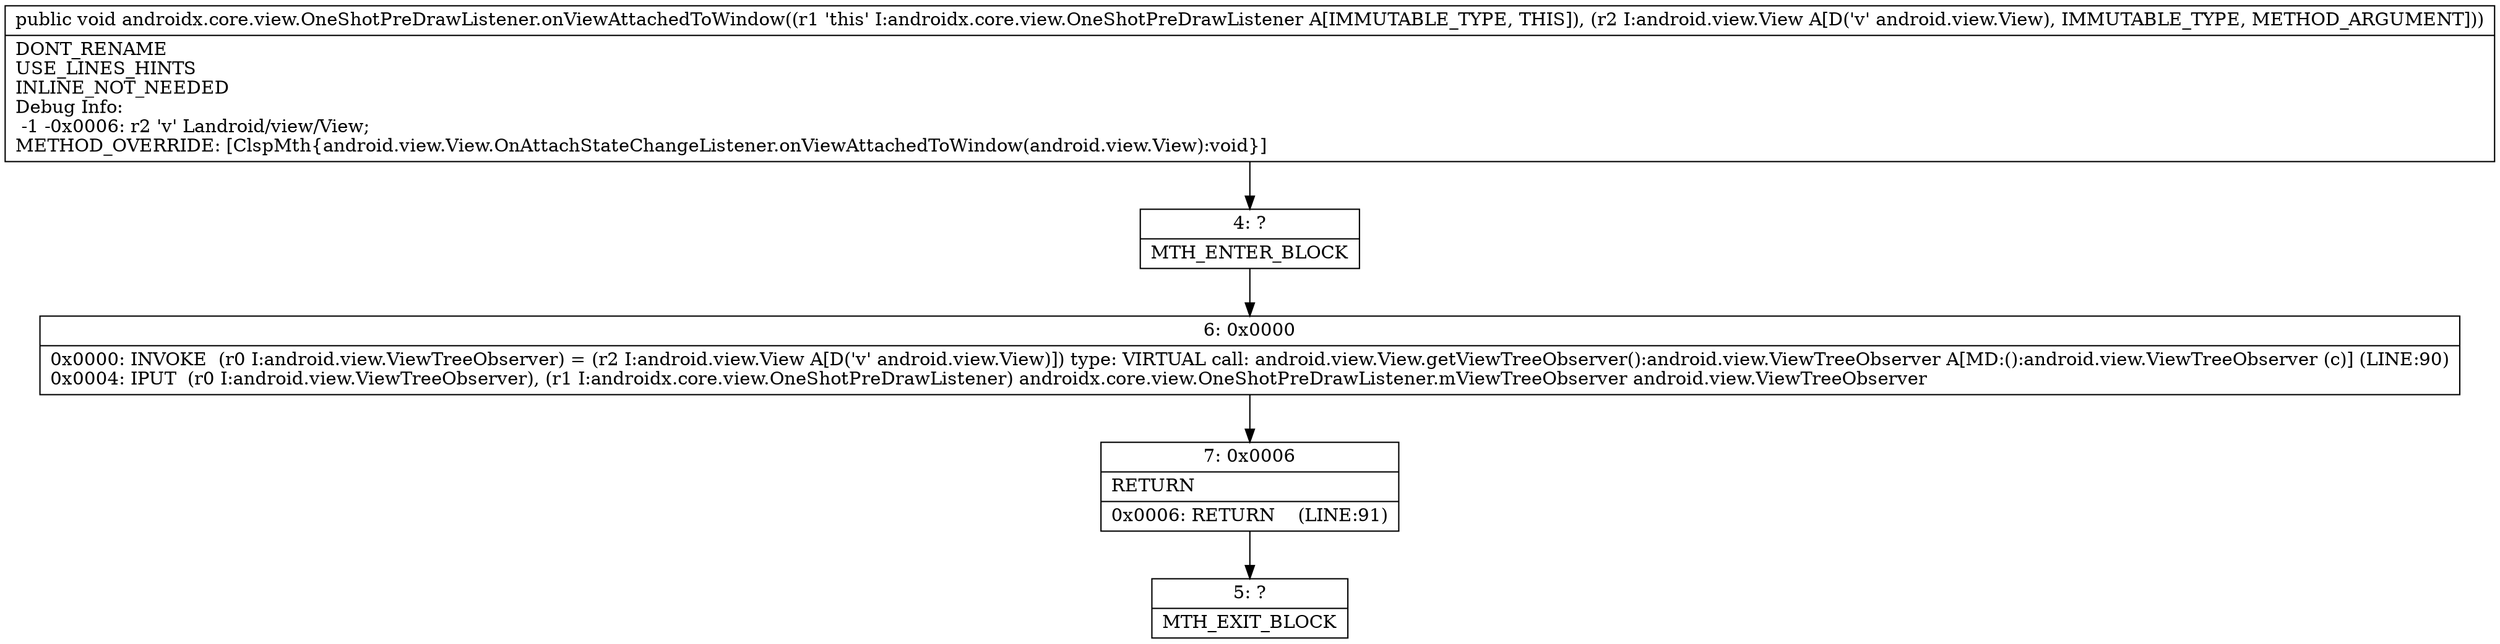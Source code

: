 digraph "CFG forandroidx.core.view.OneShotPreDrawListener.onViewAttachedToWindow(Landroid\/view\/View;)V" {
Node_4 [shape=record,label="{4\:\ ?|MTH_ENTER_BLOCK\l}"];
Node_6 [shape=record,label="{6\:\ 0x0000|0x0000: INVOKE  (r0 I:android.view.ViewTreeObserver) = (r2 I:android.view.View A[D('v' android.view.View)]) type: VIRTUAL call: android.view.View.getViewTreeObserver():android.view.ViewTreeObserver A[MD:():android.view.ViewTreeObserver (c)] (LINE:90)\l0x0004: IPUT  (r0 I:android.view.ViewTreeObserver), (r1 I:androidx.core.view.OneShotPreDrawListener) androidx.core.view.OneShotPreDrawListener.mViewTreeObserver android.view.ViewTreeObserver \l}"];
Node_7 [shape=record,label="{7\:\ 0x0006|RETURN\l|0x0006: RETURN    (LINE:91)\l}"];
Node_5 [shape=record,label="{5\:\ ?|MTH_EXIT_BLOCK\l}"];
MethodNode[shape=record,label="{public void androidx.core.view.OneShotPreDrawListener.onViewAttachedToWindow((r1 'this' I:androidx.core.view.OneShotPreDrawListener A[IMMUTABLE_TYPE, THIS]), (r2 I:android.view.View A[D('v' android.view.View), IMMUTABLE_TYPE, METHOD_ARGUMENT]))  | DONT_RENAME\lUSE_LINES_HINTS\lINLINE_NOT_NEEDED\lDebug Info:\l  \-1 \-0x0006: r2 'v' Landroid\/view\/View;\lMETHOD_OVERRIDE: [ClspMth\{android.view.View.OnAttachStateChangeListener.onViewAttachedToWindow(android.view.View):void\}]\l}"];
MethodNode -> Node_4;Node_4 -> Node_6;
Node_6 -> Node_7;
Node_7 -> Node_5;
}

